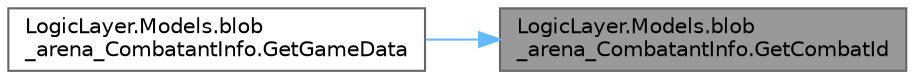 digraph "LogicLayer.Models.blob_arena_CombatantInfo.GetCombatId"
{
 // LATEX_PDF_SIZE
  bgcolor="transparent";
  edge [fontname=Helvetica,fontsize=10,labelfontname=Helvetica,labelfontsize=10];
  node [fontname=Helvetica,fontsize=10,shape=box,height=0.2,width=0.4];
  rankdir="RL";
  Node1 [id="Node000001",label="LogicLayer.Models.blob\l_arena_CombatantInfo.GetCombatId",height=0.2,width=0.4,color="gray40", fillcolor="grey60", style="filled", fontcolor="black",tooltip="Retrieves the unique ID of the combat associated with the combatant."];
  Node1 -> Node2 [id="edge1_Node000001_Node000002",dir="back",color="steelblue1",style="solid",tooltip=" "];
  Node2 [id="Node000002",label="LogicLayer.Models.blob\l_arena_CombatantInfo.GetGameData",height=0.2,width=0.4,color="grey40", fillcolor="white", style="filled",URL="$class_logic_layer_1_1_models_1_1blob__arena___combatant_info.html#ae21115798f42757f13dc4d4e490510bf",tooltip="Retrieves the game data for the game the combatant is currently in, if it is loaded in memory."];
}
